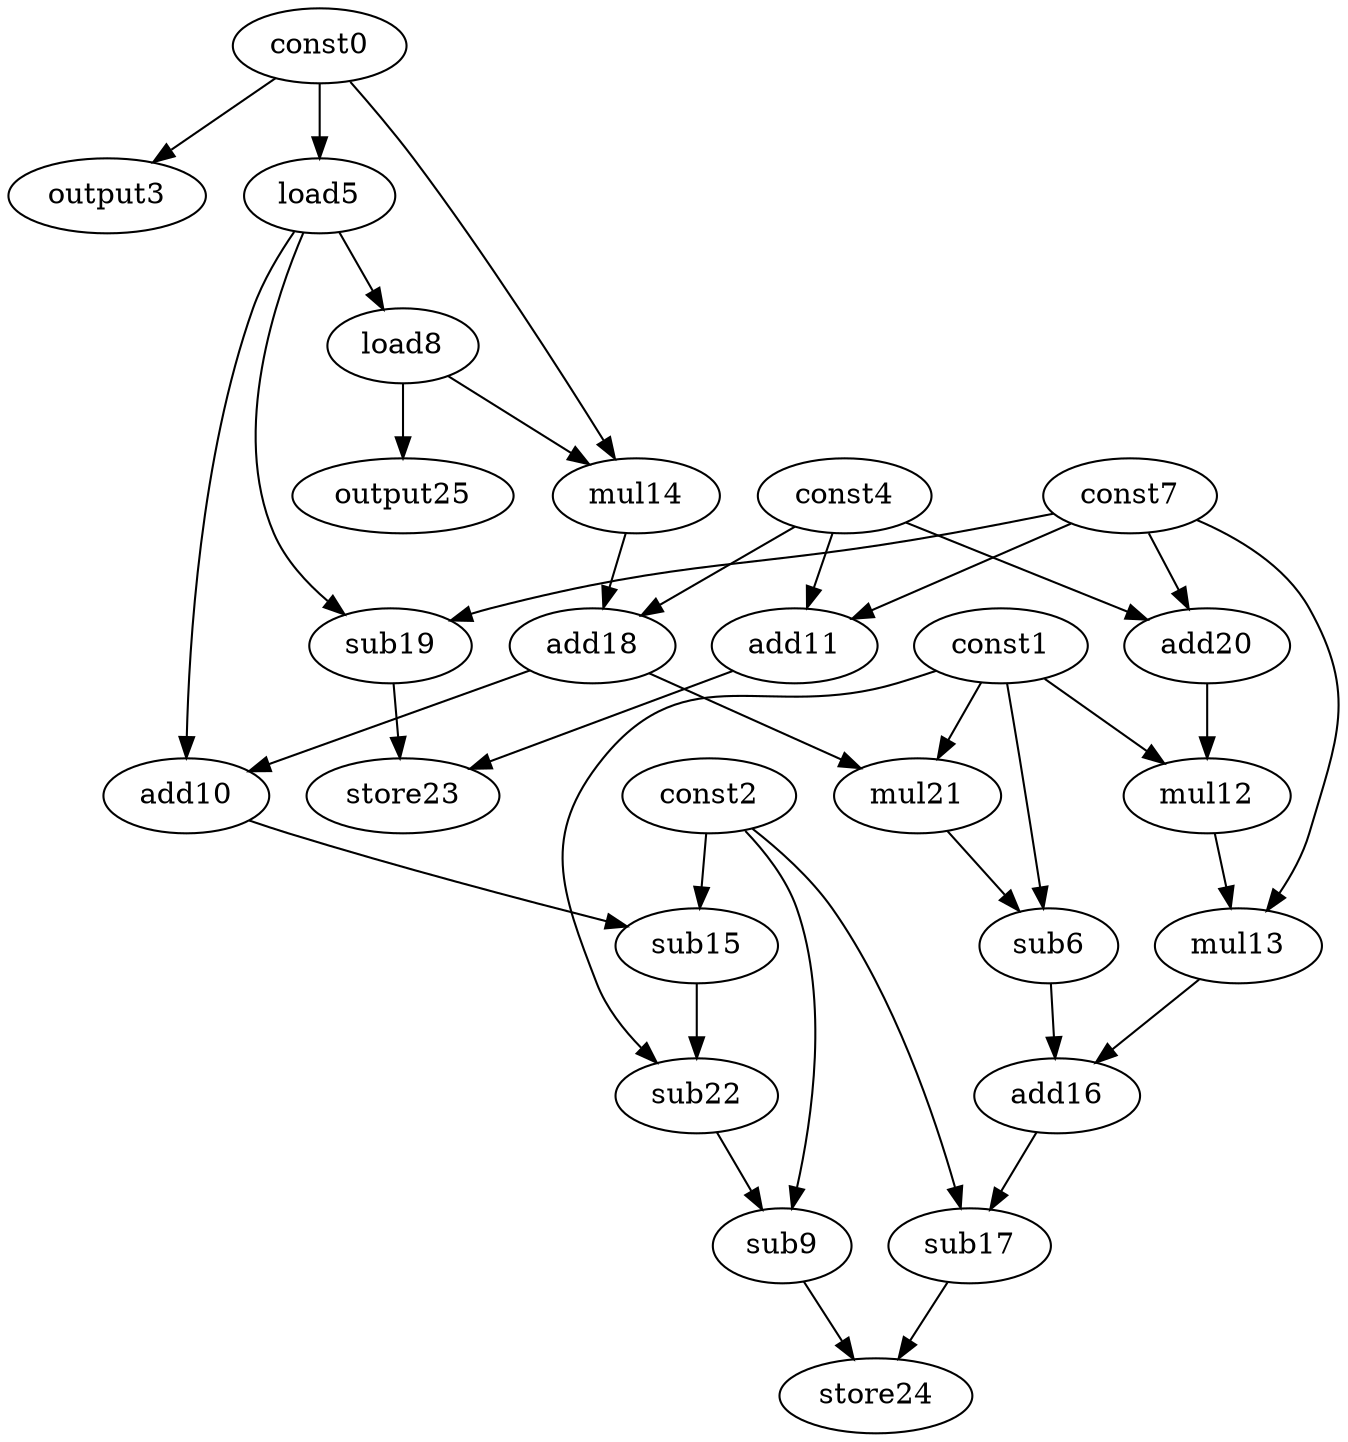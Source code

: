 digraph G { 
const0[opcode=const]; 
const1[opcode=const]; 
const2[opcode=const]; 
output3[opcode=output]; 
const4[opcode=const]; 
load5[opcode=load]; 
sub6[opcode=sub]; 
const7[opcode=const]; 
load8[opcode=load]; 
sub9[opcode=sub]; 
add10[opcode=add]; 
add11[opcode=add]; 
mul12[opcode=mul]; 
mul13[opcode=mul]; 
mul14[opcode=mul]; 
sub15[opcode=sub]; 
add16[opcode=add]; 
sub17[opcode=sub]; 
add18[opcode=add]; 
sub19[opcode=sub]; 
add20[opcode=add]; 
mul21[opcode=mul]; 
sub22[opcode=sub]; 
store23[opcode=store]; 
store24[opcode=store]; 
output25[opcode=output]; 
const0->output3[operand=0];
const0->load5[operand=0];
const4->add11[operand=0];
const7->add11[operand=1];
const4->add20[operand=0];
const7->add20[operand=1];
load5->load8[operand=0];
const1->mul12[operand=0];
add20->mul12[operand=1];
load5->sub19[operand=0];
const7->sub19[operand=1];
mul12->mul13[operand=0];
const7->mul13[operand=1];
const0->mul14[operand=0];
load8->mul14[operand=1];
sub19->store23[operand=0];
add11->store23[operand=1];
load8->output25[operand=0];
const4->add18[operand=0];
mul14->add18[operand=1];
add18->add10[operand=0];
load5->add10[operand=1];
const1->mul21[operand=0];
add18->mul21[operand=1];
const1->sub6[operand=0];
mul21->sub6[operand=1];
add10->sub15[operand=0];
const2->sub15[operand=1];
mul13->add16[operand=0];
sub6->add16[operand=1];
const1->sub22[operand=0];
sub15->sub22[operand=1];
const2->sub9[operand=0];
sub22->sub9[operand=1];
add16->sub17[operand=0];
const2->sub17[operand=1];
sub17->store24[operand=0];
sub9->store24[operand=1];
}
